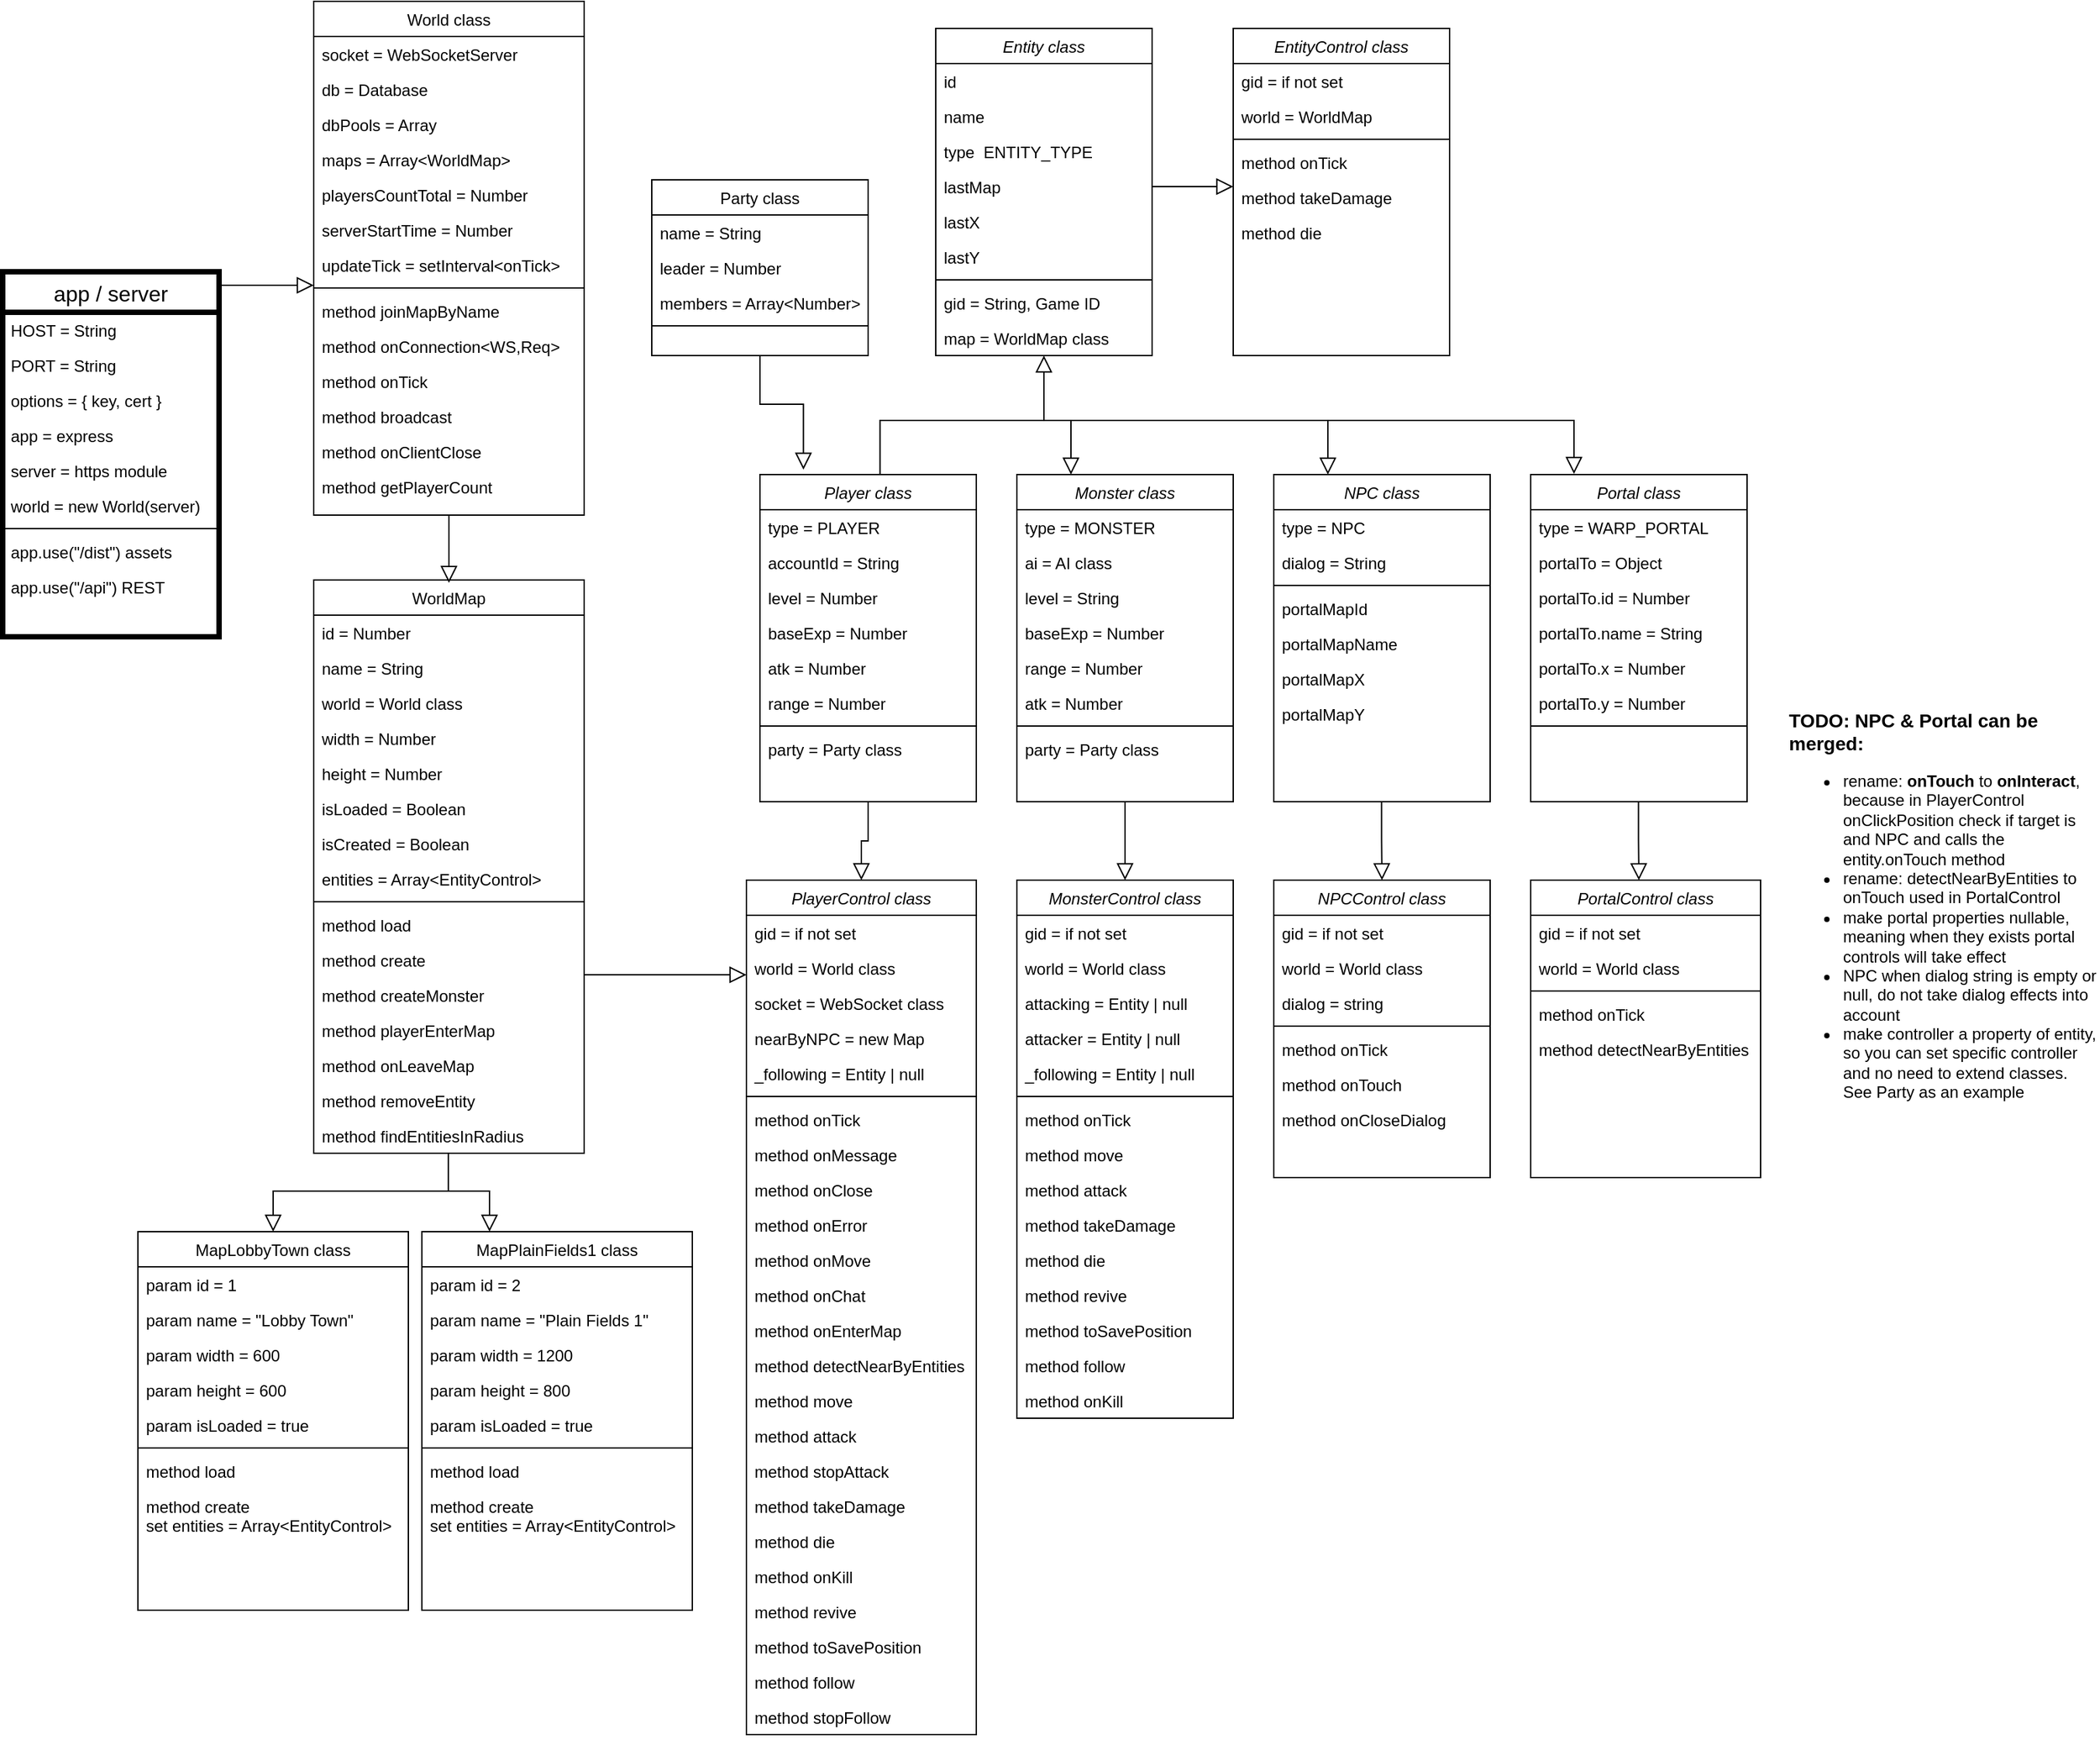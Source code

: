 <mxfile>
    <diagram id="C5RBs43oDa-KdzZeNtuy" name="Page-1">
        <mxGraphModel dx="2501" dy="1139" grid="1" gridSize="10" guides="1" tooltips="1" connect="1" arrows="1" fold="1" page="1" pageScale="1" pageWidth="827" pageHeight="1169" math="0" shadow="0">
            <root>
                <mxCell id="WIyWlLk6GJQsqaUBKTNV-0"/>
                <mxCell id="WIyWlLk6GJQsqaUBKTNV-1" parent="WIyWlLk6GJQsqaUBKTNV-0"/>
                <mxCell id="zkfFHV4jXpPFQw0GAbJ--0" value="Entity class" style="swimlane;fontStyle=2;align=center;verticalAlign=top;childLayout=stackLayout;horizontal=1;startSize=26;horizontalStack=0;resizeParent=1;resizeLast=0;collapsible=1;marginBottom=0;rounded=0;shadow=0;strokeWidth=1;" parent="WIyWlLk6GJQsqaUBKTNV-1" vertex="1">
                    <mxGeometry x="-90" y="70" width="160" height="242" as="geometry">
                        <mxRectangle x="220" y="120" width="160" height="26" as="alternateBounds"/>
                    </mxGeometry>
                </mxCell>
                <mxCell id="zkfFHV4jXpPFQw0GAbJ--1" value="id" style="text;align=left;verticalAlign=top;spacingLeft=4;spacingRight=4;overflow=hidden;rotatable=0;points=[[0,0.5],[1,0.5]];portConstraint=eastwest;" parent="zkfFHV4jXpPFQw0GAbJ--0" vertex="1">
                    <mxGeometry y="26" width="160" height="26" as="geometry"/>
                </mxCell>
                <mxCell id="zkfFHV4jXpPFQw0GAbJ--2" value="name" style="text;align=left;verticalAlign=top;spacingLeft=4;spacingRight=4;overflow=hidden;rotatable=0;points=[[0,0.5],[1,0.5]];portConstraint=eastwest;rounded=0;shadow=0;html=0;" parent="zkfFHV4jXpPFQw0GAbJ--0" vertex="1">
                    <mxGeometry y="52" width="160" height="26" as="geometry"/>
                </mxCell>
                <mxCell id="zkfFHV4jXpPFQw0GAbJ--3" value="type  ENTITY_TYPE" style="text;align=left;verticalAlign=top;spacingLeft=4;spacingRight=4;overflow=hidden;rotatable=0;points=[[0,0.5],[1,0.5]];portConstraint=eastwest;rounded=0;shadow=0;html=0;" parent="zkfFHV4jXpPFQw0GAbJ--0" vertex="1">
                    <mxGeometry y="78" width="160" height="26" as="geometry"/>
                </mxCell>
                <mxCell id="zkfFHV4jXpPFQw0GAbJ--5" value="lastMap" style="text;align=left;verticalAlign=top;spacingLeft=4;spacingRight=4;overflow=hidden;rotatable=0;points=[[0,0.5],[1,0.5]];portConstraint=eastwest;" parent="zkfFHV4jXpPFQw0GAbJ--0" vertex="1">
                    <mxGeometry y="104" width="160" height="26" as="geometry"/>
                </mxCell>
                <mxCell id="0" value="lastX" style="text;align=left;verticalAlign=top;spacingLeft=4;spacingRight=4;overflow=hidden;rotatable=0;points=[[0,0.5],[1,0.5]];portConstraint=eastwest;rounded=0;shadow=0;html=0;" parent="zkfFHV4jXpPFQw0GAbJ--0" vertex="1">
                    <mxGeometry y="130" width="160" height="26" as="geometry"/>
                </mxCell>
                <mxCell id="1" value="lastY" style="text;align=left;verticalAlign=top;spacingLeft=4;spacingRight=4;overflow=hidden;rotatable=0;points=[[0,0.5],[1,0.5]];portConstraint=eastwest;rounded=0;shadow=0;html=0;" parent="zkfFHV4jXpPFQw0GAbJ--0" vertex="1">
                    <mxGeometry y="156" width="160" height="26" as="geometry"/>
                </mxCell>
                <mxCell id="3" value="" style="line;html=1;strokeWidth=1;align=left;verticalAlign=middle;spacingTop=-1;spacingLeft=3;spacingRight=3;rotatable=0;labelPosition=right;points=[];portConstraint=eastwest;" parent="zkfFHV4jXpPFQw0GAbJ--0" vertex="1">
                    <mxGeometry y="182" width="160" height="8" as="geometry"/>
                </mxCell>
                <mxCell id="2" value="gid = String, Game ID" style="text;align=left;verticalAlign=top;spacingLeft=4;spacingRight=4;overflow=hidden;rotatable=0;points=[[0,0.5],[1,0.5]];portConstraint=eastwest;rounded=0;shadow=0;html=0;" parent="zkfFHV4jXpPFQw0GAbJ--0" vertex="1">
                    <mxGeometry y="190" width="160" height="26" as="geometry"/>
                </mxCell>
                <mxCell id="5" value="map = WorldMap class" style="text;align=left;verticalAlign=top;spacingLeft=4;spacingRight=4;overflow=hidden;rotatable=0;points=[[0,0.5],[1,0.5]];portConstraint=eastwest;rounded=0;shadow=0;html=0;" parent="zkfFHV4jXpPFQw0GAbJ--0" vertex="1">
                    <mxGeometry y="216" width="160" height="26" as="geometry"/>
                </mxCell>
                <mxCell id="zkfFHV4jXpPFQw0GAbJ--12" value="" style="endArrow=block;endSize=10;endFill=0;shadow=0;strokeWidth=1;rounded=0;curved=0;edgeStyle=elbowEdgeStyle;elbow=vertical;exitX=0.555;exitY=0.003;exitDx=0;exitDy=0;exitPerimeter=0;" parent="WIyWlLk6GJQsqaUBKTNV-1" source="6" target="zkfFHV4jXpPFQw0GAbJ--0" edge="1">
                    <mxGeometry width="160" relative="1" as="geometry">
                        <mxPoint x="-170" y="360" as="sourcePoint"/>
                        <mxPoint x="-110" y="153" as="targetPoint"/>
                        <Array as="points">
                            <mxPoint x="-10" y="360"/>
                        </Array>
                    </mxGeometry>
                </mxCell>
                <mxCell id="zkfFHV4jXpPFQw0GAbJ--16" value="" style="endArrow=block;endSize=10;endFill=0;shadow=0;strokeWidth=1;rounded=0;curved=0;edgeStyle=elbowEdgeStyle;elbow=vertical;entryX=0.25;entryY=0;entryDx=0;entryDy=0;" parent="WIyWlLk6GJQsqaUBKTNV-1" target="17" edge="1">
                    <mxGeometry width="160" relative="1" as="geometry">
                        <mxPoint x="-10" y="360" as="sourcePoint"/>
                        <mxPoint x="150" y="440" as="targetPoint"/>
                        <Array as="points">
                            <mxPoint x="50" y="360"/>
                        </Array>
                    </mxGeometry>
                </mxCell>
                <mxCell id="zkfFHV4jXpPFQw0GAbJ--17" value="Party class" style="swimlane;fontStyle=0;align=center;verticalAlign=top;childLayout=stackLayout;horizontal=1;startSize=26;horizontalStack=0;resizeParent=1;resizeLast=0;collapsible=1;marginBottom=0;rounded=0;shadow=0;strokeWidth=1;" parent="WIyWlLk6GJQsqaUBKTNV-1" vertex="1">
                    <mxGeometry x="-300" y="182" width="160" height="130" as="geometry">
                        <mxRectangle x="550" y="140" width="160" height="26" as="alternateBounds"/>
                    </mxGeometry>
                </mxCell>
                <mxCell id="zkfFHV4jXpPFQw0GAbJ--18" value="name = String" style="text;align=left;verticalAlign=top;spacingLeft=4;spacingRight=4;overflow=hidden;rotatable=0;points=[[0,0.5],[1,0.5]];portConstraint=eastwest;" parent="zkfFHV4jXpPFQw0GAbJ--17" vertex="1">
                    <mxGeometry y="26" width="160" height="26" as="geometry"/>
                </mxCell>
                <mxCell id="zkfFHV4jXpPFQw0GAbJ--19" value="leader = Number" style="text;align=left;verticalAlign=top;spacingLeft=4;spacingRight=4;overflow=hidden;rotatable=0;points=[[0,0.5],[1,0.5]];portConstraint=eastwest;rounded=0;shadow=0;html=0;" parent="zkfFHV4jXpPFQw0GAbJ--17" vertex="1">
                    <mxGeometry y="52" width="160" height="26" as="geometry"/>
                </mxCell>
                <mxCell id="zkfFHV4jXpPFQw0GAbJ--20" value="members = Array&lt;Number&gt;" style="text;align=left;verticalAlign=top;spacingLeft=4;spacingRight=4;overflow=hidden;rotatable=0;points=[[0,0.5],[1,0.5]];portConstraint=eastwest;rounded=0;shadow=0;html=0;" parent="zkfFHV4jXpPFQw0GAbJ--17" vertex="1">
                    <mxGeometry y="78" width="160" height="26" as="geometry"/>
                </mxCell>
                <mxCell id="zkfFHV4jXpPFQw0GAbJ--23" value="" style="line;html=1;strokeWidth=1;align=left;verticalAlign=middle;spacingTop=-1;spacingLeft=3;spacingRight=3;rotatable=0;labelPosition=right;points=[];portConstraint=eastwest;" parent="zkfFHV4jXpPFQw0GAbJ--17" vertex="1">
                    <mxGeometry y="104" width="160" height="8" as="geometry"/>
                </mxCell>
                <mxCell id="6" value="Player class" style="swimlane;fontStyle=2;align=center;verticalAlign=top;childLayout=stackLayout;horizontal=1;startSize=26;horizontalStack=0;resizeParent=1;resizeLast=0;collapsible=1;marginBottom=0;rounded=0;shadow=0;strokeWidth=1;" parent="WIyWlLk6GJQsqaUBKTNV-1" vertex="1">
                    <mxGeometry x="-220" y="400" width="160" height="242" as="geometry">
                        <mxRectangle x="220" y="120" width="160" height="26" as="alternateBounds"/>
                    </mxGeometry>
                </mxCell>
                <mxCell id="9" value="type = PLAYER" style="text;align=left;verticalAlign=top;spacingLeft=4;spacingRight=4;overflow=hidden;rotatable=0;points=[[0,0.5],[1,0.5]];portConstraint=eastwest;rounded=0;shadow=0;html=0;" parent="6" vertex="1">
                    <mxGeometry y="26" width="160" height="26" as="geometry"/>
                </mxCell>
                <mxCell id="10" value="accountId = String" style="text;align=left;verticalAlign=top;spacingLeft=4;spacingRight=4;overflow=hidden;rotatable=0;points=[[0,0.5],[1,0.5]];portConstraint=eastwest;" parent="6" vertex="1">
                    <mxGeometry y="52" width="160" height="26" as="geometry"/>
                </mxCell>
                <mxCell id="11" value="level = Number" style="text;align=left;verticalAlign=top;spacingLeft=4;spacingRight=4;overflow=hidden;rotatable=0;points=[[0,0.5],[1,0.5]];portConstraint=eastwest;rounded=0;shadow=0;html=0;" parent="6" vertex="1">
                    <mxGeometry y="78" width="160" height="26" as="geometry"/>
                </mxCell>
                <mxCell id="12" value="baseExp = Number" style="text;align=left;verticalAlign=top;spacingLeft=4;spacingRight=4;overflow=hidden;rotatable=0;points=[[0,0.5],[1,0.5]];portConstraint=eastwest;rounded=0;shadow=0;html=0;" parent="6" vertex="1">
                    <mxGeometry y="104" width="160" height="26" as="geometry"/>
                </mxCell>
                <mxCell id="51" value="atk = Number" style="text;align=left;verticalAlign=top;spacingLeft=4;spacingRight=4;overflow=hidden;rotatable=0;points=[[0,0.5],[1,0.5]];portConstraint=eastwest;rounded=0;shadow=0;html=0;" parent="6" vertex="1">
                    <mxGeometry y="130" width="160" height="26" as="geometry"/>
                </mxCell>
                <mxCell id="70" value="range = Number" style="text;align=left;verticalAlign=top;spacingLeft=4;spacingRight=4;overflow=hidden;rotatable=0;points=[[0,0.5],[1,0.5]];portConstraint=eastwest;rounded=0;shadow=0;html=0;" parent="6" vertex="1">
                    <mxGeometry y="156" width="160" height="26" as="geometry"/>
                </mxCell>
                <mxCell id="13" value="" style="line;html=1;strokeWidth=1;align=left;verticalAlign=middle;spacingTop=-1;spacingLeft=3;spacingRight=3;rotatable=0;labelPosition=right;points=[];portConstraint=eastwest;" parent="6" vertex="1">
                    <mxGeometry y="182" width="160" height="8" as="geometry"/>
                </mxCell>
                <mxCell id="72" value="party = Party class" style="text;align=left;verticalAlign=top;spacingLeft=4;spacingRight=4;overflow=hidden;rotatable=0;points=[[0,0.5],[1,0.5]];portConstraint=eastwest;rounded=0;shadow=0;html=0;" parent="6" vertex="1">
                    <mxGeometry y="190" width="160" height="26" as="geometry"/>
                </mxCell>
                <mxCell id="17" value="Monster class" style="swimlane;fontStyle=2;align=center;verticalAlign=top;childLayout=stackLayout;horizontal=1;startSize=26;horizontalStack=0;resizeParent=1;resizeLast=0;collapsible=1;marginBottom=0;rounded=0;shadow=0;strokeWidth=1;" parent="WIyWlLk6GJQsqaUBKTNV-1" vertex="1">
                    <mxGeometry x="-30" y="400" width="160" height="242" as="geometry">
                        <mxRectangle x="220" y="120" width="160" height="26" as="alternateBounds"/>
                    </mxGeometry>
                </mxCell>
                <mxCell id="20" value="type = MONSTER" style="text;align=left;verticalAlign=top;spacingLeft=4;spacingRight=4;overflow=hidden;rotatable=0;points=[[0,0.5],[1,0.5]];portConstraint=eastwest;rounded=0;shadow=0;html=0;" parent="17" vertex="1">
                    <mxGeometry y="26" width="160" height="26" as="geometry"/>
                </mxCell>
                <mxCell id="69" value="ai = AI class" style="text;align=left;verticalAlign=top;spacingLeft=4;spacingRight=4;overflow=hidden;rotatable=0;points=[[0,0.5],[1,0.5]];portConstraint=eastwest;rounded=0;shadow=0;html=0;" parent="17" vertex="1">
                    <mxGeometry y="52" width="160" height="26" as="geometry"/>
                </mxCell>
                <mxCell id="21" value="level = String" style="text;align=left;verticalAlign=top;spacingLeft=4;spacingRight=4;overflow=hidden;rotatable=0;points=[[0,0.5],[1,0.5]];portConstraint=eastwest;" parent="17" vertex="1">
                    <mxGeometry y="78" width="160" height="26" as="geometry"/>
                </mxCell>
                <mxCell id="22" value="baseExp = Number" style="text;align=left;verticalAlign=top;spacingLeft=4;spacingRight=4;overflow=hidden;rotatable=0;points=[[0,0.5],[1,0.5]];portConstraint=eastwest;rounded=0;shadow=0;html=0;" parent="17" vertex="1">
                    <mxGeometry y="104" width="160" height="26" as="geometry"/>
                </mxCell>
                <mxCell id="23" value="range = Number" style="text;align=left;verticalAlign=top;spacingLeft=4;spacingRight=4;overflow=hidden;rotatable=0;points=[[0,0.5],[1,0.5]];portConstraint=eastwest;rounded=0;shadow=0;html=0;" parent="17" vertex="1">
                    <mxGeometry y="130" width="160" height="26" as="geometry"/>
                </mxCell>
                <mxCell id="52" value="atk = Number" style="text;align=left;verticalAlign=top;spacingLeft=4;spacingRight=4;overflow=hidden;rotatable=0;points=[[0,0.5],[1,0.5]];portConstraint=eastwest;rounded=0;shadow=0;html=0;" parent="17" vertex="1">
                    <mxGeometry y="156" width="160" height="26" as="geometry"/>
                </mxCell>
                <mxCell id="24" value="" style="line;html=1;strokeWidth=1;align=left;verticalAlign=middle;spacingTop=-1;spacingLeft=3;spacingRight=3;rotatable=0;labelPosition=right;points=[];portConstraint=eastwest;" parent="17" vertex="1">
                    <mxGeometry y="182" width="160" height="8" as="geometry"/>
                </mxCell>
                <mxCell id="94" value="party = Party class" style="text;align=left;verticalAlign=top;spacingLeft=4;spacingRight=4;overflow=hidden;rotatable=0;points=[[0,0.5],[1,0.5]];portConstraint=eastwest;" vertex="1" parent="17">
                    <mxGeometry y="190" width="160" height="26" as="geometry"/>
                </mxCell>
                <mxCell id="27" value="NPC class" style="swimlane;fontStyle=2;align=center;verticalAlign=top;childLayout=stackLayout;horizontal=1;startSize=26;horizontalStack=0;resizeParent=1;resizeLast=0;collapsible=1;marginBottom=0;rounded=0;shadow=0;strokeWidth=1;" parent="WIyWlLk6GJQsqaUBKTNV-1" vertex="1">
                    <mxGeometry x="160" y="400" width="160" height="242" as="geometry">
                        <mxRectangle x="220" y="120" width="160" height="26" as="alternateBounds"/>
                    </mxGeometry>
                </mxCell>
                <mxCell id="30" value="type = NPC" style="text;align=left;verticalAlign=top;spacingLeft=4;spacingRight=4;overflow=hidden;rotatable=0;points=[[0,0.5],[1,0.5]];portConstraint=eastwest;rounded=0;shadow=0;html=0;" parent="27" vertex="1">
                    <mxGeometry y="26" width="160" height="26" as="geometry"/>
                </mxCell>
                <mxCell id="32" value="dialog = String" style="text;align=left;verticalAlign=top;spacingLeft=4;spacingRight=4;overflow=hidden;rotatable=0;points=[[0,0.5],[1,0.5]];portConstraint=eastwest;rounded=0;shadow=0;html=0;" parent="27" vertex="1">
                    <mxGeometry y="52" width="160" height="26" as="geometry"/>
                </mxCell>
                <mxCell id="34" value="" style="line;html=1;strokeWidth=1;align=left;verticalAlign=middle;spacingTop=-1;spacingLeft=3;spacingRight=3;rotatable=0;labelPosition=right;points=[];portConstraint=eastwest;" parent="27" vertex="1">
                    <mxGeometry y="78" width="160" height="8" as="geometry"/>
                </mxCell>
                <mxCell id="141" value="portalMapId" style="text;align=left;verticalAlign=top;spacingLeft=4;spacingRight=4;overflow=hidden;rotatable=0;points=[[0,0.5],[1,0.5]];portConstraint=eastwest;rounded=0;shadow=0;html=0;" vertex="1" parent="27">
                    <mxGeometry y="86" width="160" height="26" as="geometry"/>
                </mxCell>
                <mxCell id="142" value="portalMapName" style="text;align=left;verticalAlign=top;spacingLeft=4;spacingRight=4;overflow=hidden;rotatable=0;points=[[0,0.5],[1,0.5]];portConstraint=eastwest;rounded=0;shadow=0;html=0;" vertex="1" parent="27">
                    <mxGeometry y="112" width="160" height="26" as="geometry"/>
                </mxCell>
                <mxCell id="143" value="portalMapX" style="text;align=left;verticalAlign=top;spacingLeft=4;spacingRight=4;overflow=hidden;rotatable=0;points=[[0,0.5],[1,0.5]];portConstraint=eastwest;rounded=0;shadow=0;html=0;" vertex="1" parent="27">
                    <mxGeometry y="138" width="160" height="26" as="geometry"/>
                </mxCell>
                <mxCell id="144" value="portalMapY" style="text;align=left;verticalAlign=top;spacingLeft=4;spacingRight=4;overflow=hidden;rotatable=0;points=[[0,0.5],[1,0.5]];portConstraint=eastwest;rounded=0;shadow=0;html=0;" vertex="1" parent="27">
                    <mxGeometry y="164" width="160" height="26" as="geometry"/>
                </mxCell>
                <mxCell id="37" value="Portal class" style="swimlane;fontStyle=2;align=center;verticalAlign=top;childLayout=stackLayout;horizontal=1;startSize=26;horizontalStack=0;resizeParent=1;resizeLast=0;collapsible=1;marginBottom=0;rounded=0;shadow=0;strokeWidth=1;" parent="WIyWlLk6GJQsqaUBKTNV-1" vertex="1">
                    <mxGeometry x="350" y="400" width="160" height="242" as="geometry">
                        <mxRectangle x="220" y="120" width="160" height="26" as="alternateBounds"/>
                    </mxGeometry>
                </mxCell>
                <mxCell id="40" value="type = WARP_PORTAL" style="text;align=left;verticalAlign=top;spacingLeft=4;spacingRight=4;overflow=hidden;rotatable=0;points=[[0,0.5],[1,0.5]];portConstraint=eastwest;rounded=0;shadow=0;html=0;" parent="37" vertex="1">
                    <mxGeometry y="26" width="160" height="26" as="geometry"/>
                </mxCell>
                <mxCell id="41" value="portalTo = Object" style="text;align=left;verticalAlign=top;spacingLeft=4;spacingRight=4;overflow=hidden;rotatable=0;points=[[0,0.5],[1,0.5]];portConstraint=eastwest;" parent="37" vertex="1">
                    <mxGeometry y="52" width="160" height="26" as="geometry"/>
                </mxCell>
                <mxCell id="42" value="portalTo.id = Number" style="text;align=left;verticalAlign=top;spacingLeft=4;spacingRight=4;overflow=hidden;rotatable=0;points=[[0,0.5],[1,0.5]];portConstraint=eastwest;rounded=0;shadow=0;html=0;" parent="37" vertex="1">
                    <mxGeometry y="78" width="160" height="26" as="geometry"/>
                </mxCell>
                <mxCell id="43" value="portalTo.name = String" style="text;align=left;verticalAlign=top;spacingLeft=4;spacingRight=4;overflow=hidden;rotatable=0;points=[[0,0.5],[1,0.5]];portConstraint=eastwest;rounded=0;shadow=0;html=0;" parent="37" vertex="1">
                    <mxGeometry y="104" width="160" height="26" as="geometry"/>
                </mxCell>
                <mxCell id="49" value="portalTo.x = Number" style="text;align=left;verticalAlign=top;spacingLeft=4;spacingRight=4;overflow=hidden;rotatable=0;points=[[0,0.5],[1,0.5]];portConstraint=eastwest;rounded=0;shadow=0;html=0;" parent="37" vertex="1">
                    <mxGeometry y="130" width="160" height="26" as="geometry"/>
                </mxCell>
                <mxCell id="50" value="portalTo.y = Number" style="text;align=left;verticalAlign=top;spacingLeft=4;spacingRight=4;overflow=hidden;rotatable=0;points=[[0,0.5],[1,0.5]];portConstraint=eastwest;rounded=0;shadow=0;html=0;" parent="37" vertex="1">
                    <mxGeometry y="156" width="160" height="26" as="geometry"/>
                </mxCell>
                <mxCell id="44" value="" style="line;html=1;strokeWidth=1;align=left;verticalAlign=middle;spacingTop=-1;spacingLeft=3;spacingRight=3;rotatable=0;labelPosition=right;points=[];portConstraint=eastwest;" parent="37" vertex="1">
                    <mxGeometry y="182" width="160" height="8" as="geometry"/>
                </mxCell>
                <mxCell id="47" value="" style="endArrow=block;endSize=10;endFill=0;shadow=0;strokeWidth=1;rounded=0;curved=0;edgeStyle=elbowEdgeStyle;elbow=vertical;entryX=0.25;entryY=0;entryDx=0;entryDy=0;" parent="WIyWlLk6GJQsqaUBKTNV-1" target="27" edge="1">
                    <mxGeometry width="160" relative="1" as="geometry">
                        <mxPoint x="10" y="360" as="sourcePoint"/>
                        <mxPoint x="170" y="370" as="targetPoint"/>
                        <Array as="points">
                            <mxPoint x="200" y="360"/>
                        </Array>
                    </mxGeometry>
                </mxCell>
                <mxCell id="48" value="" style="endArrow=block;endSize=10;endFill=0;shadow=0;strokeWidth=1;rounded=0;curved=0;edgeStyle=elbowEdgeStyle;elbow=vertical;entryX=0.2;entryY=-0.002;entryDx=0;entryDy=0;entryPerimeter=0;" parent="WIyWlLk6GJQsqaUBKTNV-1" target="37" edge="1">
                    <mxGeometry width="160" relative="1" as="geometry">
                        <mxPoint x="200" y="360" as="sourcePoint"/>
                        <mxPoint x="370" y="380" as="targetPoint"/>
                        <Array as="points">
                            <mxPoint x="382" y="360"/>
                        </Array>
                    </mxGeometry>
                </mxCell>
                <mxCell id="54" value="PlayerControl class" style="swimlane;fontStyle=2;align=center;verticalAlign=top;childLayout=stackLayout;horizontal=1;startSize=26;horizontalStack=0;resizeParent=1;resizeLast=0;collapsible=1;marginBottom=0;rounded=0;shadow=0;strokeWidth=1;" parent="WIyWlLk6GJQsqaUBKTNV-1" vertex="1">
                    <mxGeometry x="-230" y="700" width="170" height="632" as="geometry">
                        <mxRectangle x="220" y="120" width="160" height="26" as="alternateBounds"/>
                    </mxGeometry>
                </mxCell>
                <mxCell id="55" value="gid = if not set" style="text;align=left;verticalAlign=top;spacingLeft=4;spacingRight=4;overflow=hidden;rotatable=0;points=[[0,0.5],[1,0.5]];portConstraint=eastwest;rounded=0;shadow=0;html=0;" parent="54" vertex="1">
                    <mxGeometry y="26" width="170" height="26" as="geometry"/>
                </mxCell>
                <mxCell id="89" value="world = World class" style="text;align=left;verticalAlign=top;spacingLeft=4;spacingRight=4;overflow=hidden;rotatable=0;points=[[0,0.5],[1,0.5]];portConstraint=eastwest;rounded=0;shadow=0;html=0;" parent="54" vertex="1">
                    <mxGeometry y="52" width="170" height="26" as="geometry"/>
                </mxCell>
                <mxCell id="90" value="socket = WebSocket class" style="text;align=left;verticalAlign=top;spacingLeft=4;spacingRight=4;overflow=hidden;rotatable=0;points=[[0,0.5],[1,0.5]];portConstraint=eastwest;rounded=0;shadow=0;html=0;" parent="54" vertex="1">
                    <mxGeometry y="78" width="170" height="26" as="geometry"/>
                </mxCell>
                <mxCell id="91" value="nearByNPC = new Map" style="text;align=left;verticalAlign=top;spacingLeft=4;spacingRight=4;overflow=hidden;rotatable=0;points=[[0,0.5],[1,0.5]];portConstraint=eastwest;rounded=0;shadow=0;html=0;" parent="54" vertex="1">
                    <mxGeometry y="104" width="170" height="26" as="geometry"/>
                </mxCell>
                <mxCell id="92" value="_following = Entity | null" style="text;align=left;verticalAlign=top;spacingLeft=4;spacingRight=4;overflow=hidden;rotatable=0;points=[[0,0.5],[1,0.5]];portConstraint=eastwest;rounded=0;shadow=0;html=0;" parent="54" vertex="1">
                    <mxGeometry y="130" width="170" height="26" as="geometry"/>
                </mxCell>
                <mxCell id="57" value="" style="line;html=1;strokeWidth=1;align=left;verticalAlign=middle;spacingTop=-1;spacingLeft=3;spacingRight=3;rotatable=0;labelPosition=right;points=[];portConstraint=eastwest;" parent="54" vertex="1">
                    <mxGeometry y="156" width="170" height="8" as="geometry"/>
                </mxCell>
                <mxCell id="59" value="method onTick" style="text;align=left;verticalAlign=top;spacingLeft=4;spacingRight=4;overflow=hidden;rotatable=0;points=[[0,0.5],[1,0.5]];portConstraint=eastwest;rounded=0;shadow=0;html=0;" parent="54" vertex="1">
                    <mxGeometry y="164" width="170" height="26" as="geometry"/>
                </mxCell>
                <mxCell id="60" value="method onMessage" style="text;align=left;verticalAlign=top;spacingLeft=4;spacingRight=4;overflow=hidden;rotatable=0;points=[[0,0.5],[1,0.5]];portConstraint=eastwest;rounded=0;shadow=0;html=0;" parent="54" vertex="1">
                    <mxGeometry y="190" width="170" height="26" as="geometry"/>
                </mxCell>
                <mxCell id="73" value="method onClose" style="text;align=left;verticalAlign=top;spacingLeft=4;spacingRight=4;overflow=hidden;rotatable=0;points=[[0,0.5],[1,0.5]];portConstraint=eastwest;rounded=0;shadow=0;html=0;" parent="54" vertex="1">
                    <mxGeometry y="216" width="170" height="26" as="geometry"/>
                </mxCell>
                <mxCell id="74" value="method onError" style="text;align=left;verticalAlign=top;spacingLeft=4;spacingRight=4;overflow=hidden;rotatable=0;points=[[0,0.5],[1,0.5]];portConstraint=eastwest;rounded=0;shadow=0;html=0;" parent="54" vertex="1">
                    <mxGeometry y="242" width="170" height="26" as="geometry"/>
                </mxCell>
                <mxCell id="75" value="method onMove" style="text;align=left;verticalAlign=top;spacingLeft=4;spacingRight=4;overflow=hidden;rotatable=0;points=[[0,0.5],[1,0.5]];portConstraint=eastwest;rounded=0;shadow=0;html=0;" parent="54" vertex="1">
                    <mxGeometry y="268" width="170" height="26" as="geometry"/>
                </mxCell>
                <mxCell id="76" value="method onChat" style="text;align=left;verticalAlign=top;spacingLeft=4;spacingRight=4;overflow=hidden;rotatable=0;points=[[0,0.5],[1,0.5]];portConstraint=eastwest;rounded=0;shadow=0;html=0;" parent="54" vertex="1">
                    <mxGeometry y="294" width="170" height="26" as="geometry"/>
                </mxCell>
                <mxCell id="77" value="method onEnterMap" style="text;align=left;verticalAlign=top;spacingLeft=4;spacingRight=4;overflow=hidden;rotatable=0;points=[[0,0.5],[1,0.5]];portConstraint=eastwest;rounded=0;shadow=0;html=0;" parent="54" vertex="1">
                    <mxGeometry y="320" width="170" height="26" as="geometry"/>
                </mxCell>
                <mxCell id="78" value="method detectNearByEntities" style="text;align=left;verticalAlign=top;spacingLeft=4;spacingRight=4;overflow=hidden;rotatable=0;points=[[0,0.5],[1,0.5]];portConstraint=eastwest;rounded=0;shadow=0;html=0;" parent="54" vertex="1">
                    <mxGeometry y="346" width="170" height="26" as="geometry"/>
                </mxCell>
                <mxCell id="79" value="method move" style="text;align=left;verticalAlign=top;spacingLeft=4;spacingRight=4;overflow=hidden;rotatable=0;points=[[0,0.5],[1,0.5]];portConstraint=eastwest;rounded=0;shadow=0;html=0;" parent="54" vertex="1">
                    <mxGeometry y="372" width="170" height="26" as="geometry"/>
                </mxCell>
                <mxCell id="80" value="method attack" style="text;align=left;verticalAlign=top;spacingLeft=4;spacingRight=4;overflow=hidden;rotatable=0;points=[[0,0.5],[1,0.5]];portConstraint=eastwest;rounded=0;shadow=0;html=0;" parent="54" vertex="1">
                    <mxGeometry y="398" width="170" height="26" as="geometry"/>
                </mxCell>
                <mxCell id="81" value="method stopAttack" style="text;align=left;verticalAlign=top;spacingLeft=4;spacingRight=4;overflow=hidden;rotatable=0;points=[[0,0.5],[1,0.5]];portConstraint=eastwest;rounded=0;shadow=0;html=0;" parent="54" vertex="1">
                    <mxGeometry y="424" width="170" height="26" as="geometry"/>
                </mxCell>
                <mxCell id="82" value="method takeDamage" style="text;align=left;verticalAlign=top;spacingLeft=4;spacingRight=4;overflow=hidden;rotatable=0;points=[[0,0.5],[1,0.5]];portConstraint=eastwest;rounded=0;shadow=0;html=0;" parent="54" vertex="1">
                    <mxGeometry y="450" width="170" height="26" as="geometry"/>
                </mxCell>
                <mxCell id="83" value="method die" style="text;align=left;verticalAlign=top;spacingLeft=4;spacingRight=4;overflow=hidden;rotatable=0;points=[[0,0.5],[1,0.5]];portConstraint=eastwest;rounded=0;shadow=0;html=0;" parent="54" vertex="1">
                    <mxGeometry y="476" width="170" height="26" as="geometry"/>
                </mxCell>
                <mxCell id="84" value="method onKill" style="text;align=left;verticalAlign=top;spacingLeft=4;spacingRight=4;overflow=hidden;rotatable=0;points=[[0,0.5],[1,0.5]];portConstraint=eastwest;rounded=0;shadow=0;html=0;" parent="54" vertex="1">
                    <mxGeometry y="502" width="170" height="26" as="geometry"/>
                </mxCell>
                <mxCell id="85" value="method revive" style="text;align=left;verticalAlign=top;spacingLeft=4;spacingRight=4;overflow=hidden;rotatable=0;points=[[0,0.5],[1,0.5]];portConstraint=eastwest;rounded=0;shadow=0;html=0;" parent="54" vertex="1">
                    <mxGeometry y="528" width="170" height="26" as="geometry"/>
                </mxCell>
                <mxCell id="86" value="method toSavePosition" style="text;align=left;verticalAlign=top;spacingLeft=4;spacingRight=4;overflow=hidden;rotatable=0;points=[[0,0.5],[1,0.5]];portConstraint=eastwest;rounded=0;shadow=0;html=0;" parent="54" vertex="1">
                    <mxGeometry y="554" width="170" height="26" as="geometry"/>
                </mxCell>
                <mxCell id="87" value="method follow" style="text;align=left;verticalAlign=top;spacingLeft=4;spacingRight=4;overflow=hidden;rotatable=0;points=[[0,0.5],[1,0.5]];portConstraint=eastwest;rounded=0;shadow=0;html=0;" parent="54" vertex="1">
                    <mxGeometry y="580" width="170" height="26" as="geometry"/>
                </mxCell>
                <mxCell id="88" value="method stopFollow" style="text;align=left;verticalAlign=top;spacingLeft=4;spacingRight=4;overflow=hidden;rotatable=0;points=[[0,0.5],[1,0.5]];portConstraint=eastwest;rounded=0;shadow=0;html=0;" parent="54" vertex="1">
                    <mxGeometry y="606" width="170" height="26" as="geometry"/>
                </mxCell>
                <mxCell id="58" value="" style="endArrow=block;endSize=10;endFill=0;shadow=0;strokeWidth=1;rounded=0;curved=0;edgeStyle=elbowEdgeStyle;elbow=vertical;exitX=0.5;exitY=1;exitDx=0;exitDy=0;entryX=0.5;entryY=0;entryDx=0;entryDy=0;" parent="WIyWlLk6GJQsqaUBKTNV-1" source="6" target="54" edge="1">
                    <mxGeometry width="160" relative="1" as="geometry">
                        <mxPoint x="-48.24" y="690.0" as="sourcePoint"/>
                        <mxPoint x="-160" y="670" as="targetPoint"/>
                        <Array as="points"/>
                    </mxGeometry>
                </mxCell>
                <mxCell id="61" value="EntityControl class" style="swimlane;fontStyle=2;align=center;verticalAlign=top;childLayout=stackLayout;horizontal=1;startSize=26;horizontalStack=0;resizeParent=1;resizeLast=0;collapsible=1;marginBottom=0;rounded=0;shadow=0;strokeWidth=1;" parent="WIyWlLk6GJQsqaUBKTNV-1" vertex="1">
                    <mxGeometry x="130" y="70" width="160" height="242" as="geometry">
                        <mxRectangle x="220" y="120" width="160" height="26" as="alternateBounds"/>
                    </mxGeometry>
                </mxCell>
                <mxCell id="62" value="gid = if not set" style="text;align=left;verticalAlign=top;spacingLeft=4;spacingRight=4;overflow=hidden;rotatable=0;points=[[0,0.5],[1,0.5]];portConstraint=eastwest;rounded=0;shadow=0;html=0;" parent="61" vertex="1">
                    <mxGeometry y="26" width="160" height="26" as="geometry"/>
                </mxCell>
                <mxCell id="164" value="world = WorldMap" style="text;align=left;verticalAlign=top;spacingLeft=4;spacingRight=4;overflow=hidden;rotatable=0;points=[[0,0.5],[1,0.5]];portConstraint=eastwest;rounded=0;shadow=0;html=0;" vertex="1" parent="61">
                    <mxGeometry y="52" width="160" height="26" as="geometry"/>
                </mxCell>
                <mxCell id="63" value="" style="line;html=1;strokeWidth=1;align=left;verticalAlign=middle;spacingTop=-1;spacingLeft=3;spacingRight=3;rotatable=0;labelPosition=right;points=[];portConstraint=eastwest;" parent="61" vertex="1">
                    <mxGeometry y="78" width="160" height="8" as="geometry"/>
                </mxCell>
                <mxCell id="64" value="method onTick" style="text;align=left;verticalAlign=top;spacingLeft=4;spacingRight=4;overflow=hidden;rotatable=0;points=[[0,0.5],[1,0.5]];portConstraint=eastwest;rounded=0;shadow=0;html=0;" parent="61" vertex="1">
                    <mxGeometry y="86" width="160" height="26" as="geometry"/>
                </mxCell>
                <mxCell id="65" value="method takeDamage" style="text;align=left;verticalAlign=top;spacingLeft=4;spacingRight=4;overflow=hidden;rotatable=0;points=[[0,0.5],[1,0.5]];portConstraint=eastwest;rounded=0;shadow=0;html=0;" parent="61" vertex="1">
                    <mxGeometry y="112" width="160" height="26" as="geometry"/>
                </mxCell>
                <mxCell id="67" value="method die" style="text;align=left;verticalAlign=top;spacingLeft=4;spacingRight=4;overflow=hidden;rotatable=0;points=[[0,0.5],[1,0.5]];portConstraint=eastwest;rounded=0;shadow=0;html=0;" parent="61" vertex="1">
                    <mxGeometry y="138" width="160" height="26" as="geometry"/>
                </mxCell>
                <mxCell id="66" value="" style="endArrow=block;endSize=10;endFill=0;shadow=0;strokeWidth=1;rounded=0;curved=0;edgeStyle=elbowEdgeStyle;elbow=vertical;exitX=1;exitY=0.5;exitDx=0;exitDy=0;" parent="WIyWlLk6GJQsqaUBKTNV-1" source="zkfFHV4jXpPFQw0GAbJ--5" edge="1">
                    <mxGeometry width="160" relative="1" as="geometry">
                        <mxPoint x="90" y="190" as="sourcePoint"/>
                        <mxPoint x="130" y="187" as="targetPoint"/>
                        <Array as="points">
                            <mxPoint x="100" y="187"/>
                            <mxPoint x="100" y="187"/>
                        </Array>
                    </mxGeometry>
                </mxCell>
                <mxCell id="95" value="MonsterControl class" style="swimlane;fontStyle=2;align=center;verticalAlign=top;childLayout=stackLayout;horizontal=1;startSize=26;horizontalStack=0;resizeParent=1;resizeLast=0;collapsible=1;marginBottom=0;rounded=0;shadow=0;strokeWidth=1;" vertex="1" parent="WIyWlLk6GJQsqaUBKTNV-1">
                    <mxGeometry x="-30" y="700" width="160" height="398" as="geometry">
                        <mxRectangle x="220" y="120" width="160" height="26" as="alternateBounds"/>
                    </mxGeometry>
                </mxCell>
                <mxCell id="96" value="gid = if not set" style="text;align=left;verticalAlign=top;spacingLeft=4;spacingRight=4;overflow=hidden;rotatable=0;points=[[0,0.5],[1,0.5]];portConstraint=eastwest;rounded=0;shadow=0;html=0;" vertex="1" parent="95">
                    <mxGeometry y="26" width="160" height="26" as="geometry"/>
                </mxCell>
                <mxCell id="109" value="world = World class" style="text;align=left;verticalAlign=top;spacingLeft=4;spacingRight=4;overflow=hidden;rotatable=0;points=[[0,0.5],[1,0.5]];portConstraint=eastwest;rounded=0;shadow=0;html=0;" vertex="1" parent="95">
                    <mxGeometry y="52" width="160" height="26" as="geometry"/>
                </mxCell>
                <mxCell id="110" value="attacking = Entity | null" style="text;align=left;verticalAlign=top;spacingLeft=4;spacingRight=4;overflow=hidden;rotatable=0;points=[[0,0.5],[1,0.5]];portConstraint=eastwest;rounded=0;shadow=0;html=0;" vertex="1" parent="95">
                    <mxGeometry y="78" width="160" height="26" as="geometry"/>
                </mxCell>
                <mxCell id="111" value="attacker = Entity | null" style="text;align=left;verticalAlign=top;spacingLeft=4;spacingRight=4;overflow=hidden;rotatable=0;points=[[0,0.5],[1,0.5]];portConstraint=eastwest;rounded=0;shadow=0;html=0;" vertex="1" parent="95">
                    <mxGeometry y="104" width="160" height="26" as="geometry"/>
                </mxCell>
                <mxCell id="108" value="_following = Entity | null" style="text;align=left;verticalAlign=top;spacingLeft=4;spacingRight=4;overflow=hidden;rotatable=0;points=[[0,0.5],[1,0.5]];portConstraint=eastwest;rounded=0;shadow=0;html=0;" vertex="1" parent="95">
                    <mxGeometry y="130" width="160" height="26" as="geometry"/>
                </mxCell>
                <mxCell id="97" value="" style="line;html=1;strokeWidth=1;align=left;verticalAlign=middle;spacingTop=-1;spacingLeft=3;spacingRight=3;rotatable=0;labelPosition=right;points=[];portConstraint=eastwest;" vertex="1" parent="95">
                    <mxGeometry y="156" width="160" height="8" as="geometry"/>
                </mxCell>
                <mxCell id="98" value="method onTick" style="text;align=left;verticalAlign=top;spacingLeft=4;spacingRight=4;overflow=hidden;rotatable=0;points=[[0,0.5],[1,0.5]];portConstraint=eastwest;rounded=0;shadow=0;html=0;" vertex="1" parent="95">
                    <mxGeometry y="164" width="160" height="26" as="geometry"/>
                </mxCell>
                <mxCell id="99" value="method move" style="text;align=left;verticalAlign=top;spacingLeft=4;spacingRight=4;overflow=hidden;rotatable=0;points=[[0,0.5],[1,0.5]];portConstraint=eastwest;rounded=0;shadow=0;html=0;" vertex="1" parent="95">
                    <mxGeometry y="190" width="160" height="26" as="geometry"/>
                </mxCell>
                <mxCell id="100" value="method attack" style="text;align=left;verticalAlign=top;spacingLeft=4;spacingRight=4;overflow=hidden;rotatable=0;points=[[0,0.5],[1,0.5]];portConstraint=eastwest;rounded=0;shadow=0;html=0;" vertex="1" parent="95">
                    <mxGeometry y="216" width="160" height="26" as="geometry"/>
                </mxCell>
                <mxCell id="102" value="method takeDamage" style="text;align=left;verticalAlign=top;spacingLeft=4;spacingRight=4;overflow=hidden;rotatable=0;points=[[0,0.5],[1,0.5]];portConstraint=eastwest;rounded=0;shadow=0;html=0;" vertex="1" parent="95">
                    <mxGeometry y="242" width="160" height="26" as="geometry"/>
                </mxCell>
                <mxCell id="103" value="method die" style="text;align=left;verticalAlign=top;spacingLeft=4;spacingRight=4;overflow=hidden;rotatable=0;points=[[0,0.5],[1,0.5]];portConstraint=eastwest;rounded=0;shadow=0;html=0;" vertex="1" parent="95">
                    <mxGeometry y="268" width="160" height="26" as="geometry"/>
                </mxCell>
                <mxCell id="104" value="method revive" style="text;align=left;verticalAlign=top;spacingLeft=4;spacingRight=4;overflow=hidden;rotatable=0;points=[[0,0.5],[1,0.5]];portConstraint=eastwest;rounded=0;shadow=0;html=0;" vertex="1" parent="95">
                    <mxGeometry y="294" width="160" height="26" as="geometry"/>
                </mxCell>
                <mxCell id="105" value="method toSavePosition" style="text;align=left;verticalAlign=top;spacingLeft=4;spacingRight=4;overflow=hidden;rotatable=0;points=[[0,0.5],[1,0.5]];portConstraint=eastwest;rounded=0;shadow=0;html=0;" vertex="1" parent="95">
                    <mxGeometry y="320" width="160" height="26" as="geometry"/>
                </mxCell>
                <mxCell id="106" value="method follow" style="text;align=left;verticalAlign=top;spacingLeft=4;spacingRight=4;overflow=hidden;rotatable=0;points=[[0,0.5],[1,0.5]];portConstraint=eastwest;rounded=0;shadow=0;html=0;" vertex="1" parent="95">
                    <mxGeometry y="346" width="160" height="26" as="geometry"/>
                </mxCell>
                <mxCell id="107" value="method onKill" style="text;align=left;verticalAlign=top;spacingLeft=4;spacingRight=4;overflow=hidden;rotatable=0;points=[[0,0.5],[1,0.5]];portConstraint=eastwest;rounded=0;shadow=0;html=0;" vertex="1" parent="95">
                    <mxGeometry y="372" width="160" height="26" as="geometry"/>
                </mxCell>
                <mxCell id="101" value="" style="endArrow=block;endSize=10;endFill=0;shadow=0;strokeWidth=1;rounded=0;curved=0;edgeStyle=elbowEdgeStyle;elbow=vertical;exitX=0.5;exitY=1;exitDx=0;exitDy=0;entryX=0.5;entryY=0;entryDx=0;entryDy=0;" edge="1" parent="WIyWlLk6GJQsqaUBKTNV-1" source="17" target="95">
                    <mxGeometry width="160" relative="1" as="geometry">
                        <mxPoint x="10" y="670" as="sourcePoint"/>
                        <mxPoint x="70" y="670" as="targetPoint"/>
                        <Array as="points">
                            <mxPoint x="40" y="670"/>
                            <mxPoint x="40" y="670"/>
                        </Array>
                    </mxGeometry>
                </mxCell>
                <mxCell id="112" value="NPCControl class" style="swimlane;fontStyle=2;align=center;verticalAlign=top;childLayout=stackLayout;horizontal=1;startSize=26;horizontalStack=0;resizeParent=1;resizeLast=0;collapsible=1;marginBottom=0;rounded=0;shadow=0;strokeWidth=1;" vertex="1" parent="WIyWlLk6GJQsqaUBKTNV-1">
                    <mxGeometry x="160" y="700" width="160" height="220" as="geometry">
                        <mxRectangle x="220" y="120" width="160" height="26" as="alternateBounds"/>
                    </mxGeometry>
                </mxCell>
                <mxCell id="113" value="gid = if not set" style="text;align=left;verticalAlign=top;spacingLeft=4;spacingRight=4;overflow=hidden;rotatable=0;points=[[0,0.5],[1,0.5]];portConstraint=eastwest;rounded=0;shadow=0;html=0;" vertex="1" parent="112">
                    <mxGeometry y="26" width="160" height="26" as="geometry"/>
                </mxCell>
                <mxCell id="114" value="world = World class" style="text;align=left;verticalAlign=top;spacingLeft=4;spacingRight=4;overflow=hidden;rotatable=0;points=[[0,0.5],[1,0.5]];portConstraint=eastwest;rounded=0;shadow=0;html=0;" vertex="1" parent="112">
                    <mxGeometry y="52" width="160" height="26" as="geometry"/>
                </mxCell>
                <mxCell id="115" value="dialog = string" style="text;align=left;verticalAlign=top;spacingLeft=4;spacingRight=4;overflow=hidden;rotatable=0;points=[[0,0.5],[1,0.5]];portConstraint=eastwest;rounded=0;shadow=0;html=0;" vertex="1" parent="112">
                    <mxGeometry y="78" width="160" height="26" as="geometry"/>
                </mxCell>
                <mxCell id="118" value="" style="line;html=1;strokeWidth=1;align=left;verticalAlign=middle;spacingTop=-1;spacingLeft=3;spacingRight=3;rotatable=0;labelPosition=right;points=[];portConstraint=eastwest;" vertex="1" parent="112">
                    <mxGeometry y="104" width="160" height="8" as="geometry"/>
                </mxCell>
                <mxCell id="119" value="method onTick" style="text;align=left;verticalAlign=top;spacingLeft=4;spacingRight=4;overflow=hidden;rotatable=0;points=[[0,0.5],[1,0.5]];portConstraint=eastwest;rounded=0;shadow=0;html=0;" vertex="1" parent="112">
                    <mxGeometry y="112" width="160" height="26" as="geometry"/>
                </mxCell>
                <mxCell id="120" value="method onTouch" style="text;align=left;verticalAlign=top;spacingLeft=4;spacingRight=4;overflow=hidden;rotatable=0;points=[[0,0.5],[1,0.5]];portConstraint=eastwest;rounded=0;shadow=0;html=0;" vertex="1" parent="112">
                    <mxGeometry y="138" width="160" height="26" as="geometry"/>
                </mxCell>
                <mxCell id="124" value="method onCloseDialog" style="text;align=left;verticalAlign=top;spacingLeft=4;spacingRight=4;overflow=hidden;rotatable=0;points=[[0,0.5],[1,0.5]];portConstraint=eastwest;rounded=0;shadow=0;html=0;" vertex="1" parent="112">
                    <mxGeometry y="164" width="160" height="26" as="geometry"/>
                </mxCell>
                <mxCell id="128" value="" style="endArrow=block;endSize=10;endFill=0;shadow=0;strokeWidth=1;rounded=0;curved=0;edgeStyle=elbowEdgeStyle;elbow=vertical;exitX=0.5;exitY=1;exitDx=0;exitDy=0;" edge="1" parent="WIyWlLk6GJQsqaUBKTNV-1">
                    <mxGeometry width="160" relative="1" as="geometry">
                        <mxPoint x="239.71" y="642" as="sourcePoint"/>
                        <mxPoint x="240" y="700" as="targetPoint"/>
                        <Array as="points">
                            <mxPoint x="229.71" y="670"/>
                            <mxPoint x="229.71" y="670"/>
                        </Array>
                    </mxGeometry>
                </mxCell>
                <mxCell id="130" value="PortalControl class" style="swimlane;fontStyle=2;align=center;verticalAlign=top;childLayout=stackLayout;horizontal=1;startSize=26;horizontalStack=0;resizeParent=1;resizeLast=0;collapsible=1;marginBottom=0;rounded=0;shadow=0;strokeWidth=1;" vertex="1" parent="WIyWlLk6GJQsqaUBKTNV-1">
                    <mxGeometry x="350" y="700" width="170" height="220" as="geometry">
                        <mxRectangle x="220" y="120" width="160" height="26" as="alternateBounds"/>
                    </mxGeometry>
                </mxCell>
                <mxCell id="131" value="gid = if not set" style="text;align=left;verticalAlign=top;spacingLeft=4;spacingRight=4;overflow=hidden;rotatable=0;points=[[0,0.5],[1,0.5]];portConstraint=eastwest;rounded=0;shadow=0;html=0;" vertex="1" parent="130">
                    <mxGeometry y="26" width="170" height="26" as="geometry"/>
                </mxCell>
                <mxCell id="132" value="world = World class" style="text;align=left;verticalAlign=top;spacingLeft=4;spacingRight=4;overflow=hidden;rotatable=0;points=[[0,0.5],[1,0.5]];portConstraint=eastwest;rounded=0;shadow=0;html=0;" vertex="1" parent="130">
                    <mxGeometry y="52" width="170" height="26" as="geometry"/>
                </mxCell>
                <mxCell id="134" value="" style="line;html=1;strokeWidth=1;align=left;verticalAlign=middle;spacingTop=-1;spacingLeft=3;spacingRight=3;rotatable=0;labelPosition=right;points=[];portConstraint=eastwest;" vertex="1" parent="130">
                    <mxGeometry y="78" width="170" height="8" as="geometry"/>
                </mxCell>
                <mxCell id="135" value="method onTick" style="text;align=left;verticalAlign=top;spacingLeft=4;spacingRight=4;overflow=hidden;rotatable=0;points=[[0,0.5],[1,0.5]];portConstraint=eastwest;rounded=0;shadow=0;html=0;" vertex="1" parent="130">
                    <mxGeometry y="86" width="170" height="26" as="geometry"/>
                </mxCell>
                <mxCell id="136" value="method detectNearByEntities" style="text;align=left;verticalAlign=top;spacingLeft=4;spacingRight=4;overflow=hidden;rotatable=0;points=[[0,0.5],[1,0.5]];portConstraint=eastwest;rounded=0;shadow=0;html=0;" vertex="1" parent="130">
                    <mxGeometry y="112" width="170" height="26" as="geometry"/>
                </mxCell>
                <mxCell id="138" value="" style="endArrow=block;endSize=10;endFill=0;shadow=0;strokeWidth=1;rounded=0;curved=0;edgeStyle=elbowEdgeStyle;elbow=vertical;exitX=0.5;exitY=1;exitDx=0;exitDy=0;" edge="1" parent="WIyWlLk6GJQsqaUBKTNV-1">
                    <mxGeometry width="160" relative="1" as="geometry">
                        <mxPoint x="429.71" y="642" as="sourcePoint"/>
                        <mxPoint x="430" y="700" as="targetPoint"/>
                        <Array as="points">
                            <mxPoint x="419.71" y="670"/>
                            <mxPoint x="419.71" y="670"/>
                        </Array>
                    </mxGeometry>
                </mxCell>
                <mxCell id="139" value="&lt;div style=&quot;text-align: left;&quot;&gt;&lt;span style=&quot;background-color: initial;&quot;&gt;&lt;b&gt;&lt;font style=&quot;font-size: 14px;&quot;&gt;TODO: NPC &amp;amp; Portal can be merged:&lt;/font&gt;&lt;/b&gt;&lt;/span&gt;&lt;/div&gt;&lt;ul&gt;&lt;li style=&quot;text-align: left;&quot;&gt;rename: &lt;b&gt;onTouch &lt;/b&gt;to &lt;b&gt;onInteract&lt;/b&gt;, because in PlayerControl onClickPosition check if target is and NPC and calls the entity.onTouch method&lt;/li&gt;&lt;li style=&quot;text-align: left;&quot;&gt;rename: detectNearByEntities to onTouch used in PortalControl&lt;/li&gt;&lt;li style=&quot;text-align: left;&quot;&gt;make portal properties nullable, meaning when they exists portal controls will take effect&lt;/li&gt;&lt;li style=&quot;text-align: left;&quot;&gt;NPC when dialog string is empty or null, do not take dialog effects into account&lt;/li&gt;&lt;li style=&quot;text-align: left;&quot;&gt;make controller a property of entity, so you can set specific controller and no need to extend classes. See Party as an example&lt;/li&gt;&lt;/ul&gt;" style="text;html=1;strokeColor=none;fillColor=none;align=center;verticalAlign=middle;whiteSpace=wrap;rounded=0;" vertex="1" parent="WIyWlLk6GJQsqaUBKTNV-1">
                    <mxGeometry x="540" y="540" width="230" height="370" as="geometry"/>
                </mxCell>
                <mxCell id="145" value="WorldMap" style="swimlane;fontStyle=0;align=center;verticalAlign=top;childLayout=stackLayout;horizontal=1;startSize=26;horizontalStack=0;resizeParent=1;resizeLast=0;collapsible=1;marginBottom=0;rounded=0;shadow=0;strokeWidth=1;" vertex="1" parent="WIyWlLk6GJQsqaUBKTNV-1">
                    <mxGeometry x="-550" y="478" width="200" height="424" as="geometry">
                        <mxRectangle x="550" y="140" width="160" height="26" as="alternateBounds"/>
                    </mxGeometry>
                </mxCell>
                <mxCell id="146" value="id = Number" style="text;align=left;verticalAlign=top;spacingLeft=4;spacingRight=4;overflow=hidden;rotatable=0;points=[[0,0.5],[1,0.5]];portConstraint=eastwest;" vertex="1" parent="145">
                    <mxGeometry y="26" width="200" height="26" as="geometry"/>
                </mxCell>
                <mxCell id="147" value="name = String" style="text;align=left;verticalAlign=top;spacingLeft=4;spacingRight=4;overflow=hidden;rotatable=0;points=[[0,0.5],[1,0.5]];portConstraint=eastwest;rounded=0;shadow=0;html=0;" vertex="1" parent="145">
                    <mxGeometry y="52" width="200" height="26" as="geometry"/>
                </mxCell>
                <mxCell id="148" value="world = World class" style="text;align=left;verticalAlign=top;spacingLeft=4;spacingRight=4;overflow=hidden;rotatable=0;points=[[0,0.5],[1,0.5]];portConstraint=eastwest;rounded=0;shadow=0;html=0;" vertex="1" parent="145">
                    <mxGeometry y="78" width="200" height="26" as="geometry"/>
                </mxCell>
                <mxCell id="150" value="width = Number" style="text;align=left;verticalAlign=top;spacingLeft=4;spacingRight=4;overflow=hidden;rotatable=0;points=[[0,0.5],[1,0.5]];portConstraint=eastwest;" vertex="1" parent="145">
                    <mxGeometry y="104" width="200" height="26" as="geometry"/>
                </mxCell>
                <mxCell id="151" value="height = Number" style="text;align=left;verticalAlign=top;spacingLeft=4;spacingRight=4;overflow=hidden;rotatable=0;points=[[0,0.5],[1,0.5]];portConstraint=eastwest;" vertex="1" parent="145">
                    <mxGeometry y="130" width="200" height="26" as="geometry"/>
                </mxCell>
                <mxCell id="152" value="isLoaded = Boolean" style="text;align=left;verticalAlign=top;spacingLeft=4;spacingRight=4;overflow=hidden;rotatable=0;points=[[0,0.5],[1,0.5]];portConstraint=eastwest;" vertex="1" parent="145">
                    <mxGeometry y="156" width="200" height="26" as="geometry"/>
                </mxCell>
                <mxCell id="153" value="isCreated = Boolean" style="text;align=left;verticalAlign=top;spacingLeft=4;spacingRight=4;overflow=hidden;rotatable=0;points=[[0,0.5],[1,0.5]];portConstraint=eastwest;" vertex="1" parent="145">
                    <mxGeometry y="182" width="200" height="26" as="geometry"/>
                </mxCell>
                <mxCell id="154" value="entities = Array&lt;EntityControl&gt;" style="text;align=left;verticalAlign=top;spacingLeft=4;spacingRight=4;overflow=hidden;rotatable=0;points=[[0,0.5],[1,0.5]];portConstraint=eastwest;" vertex="1" parent="145">
                    <mxGeometry y="208" width="200" height="26" as="geometry"/>
                </mxCell>
                <mxCell id="149" value="" style="line;html=1;strokeWidth=1;align=left;verticalAlign=middle;spacingTop=-1;spacingLeft=3;spacingRight=3;rotatable=0;labelPosition=right;points=[];portConstraint=eastwest;" vertex="1" parent="145">
                    <mxGeometry y="234" width="200" height="8" as="geometry"/>
                </mxCell>
                <mxCell id="156" value="method load" style="text;align=left;verticalAlign=top;spacingLeft=4;spacingRight=4;overflow=hidden;rotatable=0;points=[[0,0.5],[1,0.5]];portConstraint=eastwest;" vertex="1" parent="145">
                    <mxGeometry y="242" width="200" height="26" as="geometry"/>
                </mxCell>
                <mxCell id="157" value="method create" style="text;align=left;verticalAlign=top;spacingLeft=4;spacingRight=4;overflow=hidden;rotatable=0;points=[[0,0.5],[1,0.5]];portConstraint=eastwest;" vertex="1" parent="145">
                    <mxGeometry y="268" width="200" height="26" as="geometry"/>
                </mxCell>
                <mxCell id="158" value="method createMonster" style="text;align=left;verticalAlign=top;spacingLeft=4;spacingRight=4;overflow=hidden;rotatable=0;points=[[0,0.5],[1,0.5]];portConstraint=eastwest;" vertex="1" parent="145">
                    <mxGeometry y="294" width="200" height="26" as="geometry"/>
                </mxCell>
                <mxCell id="159" value="method playerEnterMap" style="text;align=left;verticalAlign=top;spacingLeft=4;spacingRight=4;overflow=hidden;rotatable=0;points=[[0,0.5],[1,0.5]];portConstraint=eastwest;" vertex="1" parent="145">
                    <mxGeometry y="320" width="200" height="26" as="geometry"/>
                </mxCell>
                <mxCell id="160" value="method onLeaveMap" style="text;align=left;verticalAlign=top;spacingLeft=4;spacingRight=4;overflow=hidden;rotatable=0;points=[[0,0.5],[1,0.5]];portConstraint=eastwest;" vertex="1" parent="145">
                    <mxGeometry y="346" width="200" height="26" as="geometry"/>
                </mxCell>
                <mxCell id="161" value="method removeEntity" style="text;align=left;verticalAlign=top;spacingLeft=4;spacingRight=4;overflow=hidden;rotatable=0;points=[[0,0.5],[1,0.5]];portConstraint=eastwest;" vertex="1" parent="145">
                    <mxGeometry y="372" width="200" height="26" as="geometry"/>
                </mxCell>
                <mxCell id="162" value="method findEntitiesInRadius" style="text;align=left;verticalAlign=top;spacingLeft=4;spacingRight=4;overflow=hidden;rotatable=0;points=[[0,0.5],[1,0.5]];portConstraint=eastwest;" vertex="1" parent="145">
                    <mxGeometry y="398" width="200" height="26" as="geometry"/>
                </mxCell>
                <mxCell id="163" value="" style="endArrow=block;endSize=10;endFill=0;shadow=0;strokeWidth=1;rounded=0;curved=0;edgeStyle=elbowEdgeStyle;elbow=vertical;exitX=1;exitY=0.5;exitDx=0;exitDy=0;" edge="1" parent="WIyWlLk6GJQsqaUBKTNV-1" source="153">
                    <mxGeometry width="160" relative="1" as="geometry">
                        <mxPoint x="-250" y="642" as="sourcePoint"/>
                        <mxPoint x="-230" y="770" as="targetPoint"/>
                        <Array as="points">
                            <mxPoint x="-270" y="770"/>
                            <mxPoint x="-260" y="670"/>
                        </Array>
                    </mxGeometry>
                </mxCell>
                <mxCell id="165" value="MapLobbyTown class" style="swimlane;fontStyle=0;align=center;verticalAlign=top;childLayout=stackLayout;horizontal=1;startSize=26;horizontalStack=0;resizeParent=1;resizeLast=0;collapsible=1;marginBottom=0;rounded=0;shadow=0;strokeWidth=1;" vertex="1" parent="WIyWlLk6GJQsqaUBKTNV-1">
                    <mxGeometry x="-680" y="960" width="200" height="280" as="geometry">
                        <mxRectangle x="550" y="140" width="160" height="26" as="alternateBounds"/>
                    </mxGeometry>
                </mxCell>
                <mxCell id="166" value="param id = 1" style="text;align=left;verticalAlign=top;spacingLeft=4;spacingRight=4;overflow=hidden;rotatable=0;points=[[0,0.5],[1,0.5]];portConstraint=eastwest;" vertex="1" parent="165">
                    <mxGeometry y="26" width="200" height="26" as="geometry"/>
                </mxCell>
                <mxCell id="167" value="param name = &quot;Lobby Town&quot;" style="text;align=left;verticalAlign=top;spacingLeft=4;spacingRight=4;overflow=hidden;rotatable=0;points=[[0,0.5],[1,0.5]];portConstraint=eastwest;rounded=0;shadow=0;html=0;" vertex="1" parent="165">
                    <mxGeometry y="52" width="200" height="26" as="geometry"/>
                </mxCell>
                <mxCell id="169" value="param width = 600" style="text;align=left;verticalAlign=top;spacingLeft=4;spacingRight=4;overflow=hidden;rotatable=0;points=[[0,0.5],[1,0.5]];portConstraint=eastwest;" vertex="1" parent="165">
                    <mxGeometry y="78" width="200" height="26" as="geometry"/>
                </mxCell>
                <mxCell id="170" value="param height = 600" style="text;align=left;verticalAlign=top;spacingLeft=4;spacingRight=4;overflow=hidden;rotatable=0;points=[[0,0.5],[1,0.5]];portConstraint=eastwest;" vertex="1" parent="165">
                    <mxGeometry y="104" width="200" height="26" as="geometry"/>
                </mxCell>
                <mxCell id="171" value="param isLoaded = true" style="text;align=left;verticalAlign=top;spacingLeft=4;spacingRight=4;overflow=hidden;rotatable=0;points=[[0,0.5],[1,0.5]];portConstraint=eastwest;" vertex="1" parent="165">
                    <mxGeometry y="130" width="200" height="26" as="geometry"/>
                </mxCell>
                <mxCell id="174" value="" style="line;html=1;strokeWidth=1;align=left;verticalAlign=middle;spacingTop=-1;spacingLeft=3;spacingRight=3;rotatable=0;labelPosition=right;points=[];portConstraint=eastwest;" vertex="1" parent="165">
                    <mxGeometry y="156" width="200" height="8" as="geometry"/>
                </mxCell>
                <mxCell id="175" value="method load" style="text;align=left;verticalAlign=top;spacingLeft=4;spacingRight=4;overflow=hidden;rotatable=0;points=[[0,0.5],[1,0.5]];portConstraint=eastwest;" vertex="1" parent="165">
                    <mxGeometry y="164" width="200" height="26" as="geometry"/>
                </mxCell>
                <mxCell id="176" value="method create&#10;set entities = Array&lt;EntityControl&gt;" style="text;align=left;verticalAlign=top;spacingLeft=4;spacingRight=4;overflow=hidden;rotatable=0;points=[[0,0.5],[1,0.5]];portConstraint=eastwest;" vertex="1" parent="165">
                    <mxGeometry y="190" width="200" height="44" as="geometry"/>
                </mxCell>
                <mxCell id="182" value="" style="endArrow=block;endSize=10;endFill=0;shadow=0;strokeWidth=1;rounded=0;curved=0;edgeStyle=elbowEdgeStyle;elbow=vertical;exitX=0.5;exitY=1;exitDx=0;exitDy=0;entryX=0.5;entryY=0;entryDx=0;entryDy=0;" edge="1" parent="WIyWlLk6GJQsqaUBKTNV-1" target="165">
                    <mxGeometry width="160" relative="1" as="geometry">
                        <mxPoint x="-450.42" y="902" as="sourcePoint"/>
                        <mxPoint x="-450.42" y="960" as="targetPoint"/>
                        <Array as="points">
                            <mxPoint x="-460.42" y="930"/>
                            <mxPoint x="-460.42" y="930"/>
                        </Array>
                    </mxGeometry>
                </mxCell>
                <mxCell id="200" value="" style="endArrow=block;endSize=10;endFill=0;shadow=0;strokeWidth=1;rounded=0;curved=0;edgeStyle=elbowEdgeStyle;elbow=vertical;entryX=0.5;entryY=0;entryDx=0;entryDy=0;" edge="1" parent="WIyWlLk6GJQsqaUBKTNV-1">
                    <mxGeometry width="160" relative="1" as="geometry">
                        <mxPoint x="-450" y="930" as="sourcePoint"/>
                        <mxPoint x="-420.0" y="960.0" as="targetPoint"/>
                        <Array as="points">
                            <mxPoint x="-440" y="930"/>
                            <mxPoint x="-330" y="918"/>
                        </Array>
                    </mxGeometry>
                </mxCell>
                <mxCell id="201" value="MapPlainFields1 class" style="swimlane;fontStyle=0;align=center;verticalAlign=top;childLayout=stackLayout;horizontal=1;startSize=26;horizontalStack=0;resizeParent=1;resizeLast=0;collapsible=1;marginBottom=0;rounded=0;shadow=0;strokeWidth=1;" vertex="1" parent="WIyWlLk6GJQsqaUBKTNV-1">
                    <mxGeometry x="-470" y="960" width="200" height="280" as="geometry">
                        <mxRectangle x="550" y="140" width="160" height="26" as="alternateBounds"/>
                    </mxGeometry>
                </mxCell>
                <mxCell id="202" value="param id = 2" style="text;align=left;verticalAlign=top;spacingLeft=4;spacingRight=4;overflow=hidden;rotatable=0;points=[[0,0.5],[1,0.5]];portConstraint=eastwest;" vertex="1" parent="201">
                    <mxGeometry y="26" width="200" height="26" as="geometry"/>
                </mxCell>
                <mxCell id="203" value="param name = &quot;Plain Fields 1&quot;" style="text;align=left;verticalAlign=top;spacingLeft=4;spacingRight=4;overflow=hidden;rotatable=0;points=[[0,0.5],[1,0.5]];portConstraint=eastwest;rounded=0;shadow=0;html=0;" vertex="1" parent="201">
                    <mxGeometry y="52" width="200" height="26" as="geometry"/>
                </mxCell>
                <mxCell id="204" value="param width = 1200" style="text;align=left;verticalAlign=top;spacingLeft=4;spacingRight=4;overflow=hidden;rotatable=0;points=[[0,0.5],[1,0.5]];portConstraint=eastwest;" vertex="1" parent="201">
                    <mxGeometry y="78" width="200" height="26" as="geometry"/>
                </mxCell>
                <mxCell id="205" value="param height = 800" style="text;align=left;verticalAlign=top;spacingLeft=4;spacingRight=4;overflow=hidden;rotatable=0;points=[[0,0.5],[1,0.5]];portConstraint=eastwest;" vertex="1" parent="201">
                    <mxGeometry y="104" width="200" height="26" as="geometry"/>
                </mxCell>
                <mxCell id="206" value="param isLoaded = true" style="text;align=left;verticalAlign=top;spacingLeft=4;spacingRight=4;overflow=hidden;rotatable=0;points=[[0,0.5],[1,0.5]];portConstraint=eastwest;" vertex="1" parent="201">
                    <mxGeometry y="130" width="200" height="26" as="geometry"/>
                </mxCell>
                <mxCell id="209" value="" style="line;html=1;strokeWidth=1;align=left;verticalAlign=middle;spacingTop=-1;spacingLeft=3;spacingRight=3;rotatable=0;labelPosition=right;points=[];portConstraint=eastwest;" vertex="1" parent="201">
                    <mxGeometry y="156" width="200" height="8" as="geometry"/>
                </mxCell>
                <mxCell id="210" value="method load" style="text;align=left;verticalAlign=top;spacingLeft=4;spacingRight=4;overflow=hidden;rotatable=0;points=[[0,0.5],[1,0.5]];portConstraint=eastwest;" vertex="1" parent="201">
                    <mxGeometry y="164" width="200" height="26" as="geometry"/>
                </mxCell>
                <mxCell id="211" value="method create &#10;set entities = Array&lt;EntityControl&gt;" style="text;align=left;verticalAlign=top;spacingLeft=4;spacingRight=4;overflow=hidden;rotatable=0;points=[[0,0.5],[1,0.5]];portConstraint=eastwest;" vertex="1" parent="201">
                    <mxGeometry y="190" width="200" height="44" as="geometry"/>
                </mxCell>
                <mxCell id="212" value="World class" style="swimlane;fontStyle=0;align=center;verticalAlign=top;childLayout=stackLayout;horizontal=1;startSize=26;horizontalStack=0;resizeParent=1;resizeLast=0;collapsible=1;marginBottom=0;rounded=0;shadow=0;strokeWidth=1;" vertex="1" parent="WIyWlLk6GJQsqaUBKTNV-1">
                    <mxGeometry x="-550" y="50" width="200" height="380" as="geometry">
                        <mxRectangle x="550" y="140" width="160" height="26" as="alternateBounds"/>
                    </mxGeometry>
                </mxCell>
                <mxCell id="213" value="socket = WebSocketServer" style="text;align=left;verticalAlign=top;spacingLeft=4;spacingRight=4;overflow=hidden;rotatable=0;points=[[0,0.5],[1,0.5]];portConstraint=eastwest;" vertex="1" parent="212">
                    <mxGeometry y="26" width="200" height="26" as="geometry"/>
                </mxCell>
                <mxCell id="214" value="db = Database" style="text;align=left;verticalAlign=top;spacingLeft=4;spacingRight=4;overflow=hidden;rotatable=0;points=[[0,0.5],[1,0.5]];portConstraint=eastwest;rounded=0;shadow=0;html=0;" vertex="1" parent="212">
                    <mxGeometry y="52" width="200" height="26" as="geometry"/>
                </mxCell>
                <mxCell id="215" value="dbPools = Array" style="text;align=left;verticalAlign=top;spacingLeft=4;spacingRight=4;overflow=hidden;rotatable=0;points=[[0,0.5],[1,0.5]];portConstraint=eastwest;rounded=0;shadow=0;html=0;" vertex="1" parent="212">
                    <mxGeometry y="78" width="200" height="26" as="geometry"/>
                </mxCell>
                <mxCell id="217" value="maps = Array&lt;WorldMap&gt;" style="text;align=left;verticalAlign=top;spacingLeft=4;spacingRight=4;overflow=hidden;rotatable=0;points=[[0,0.5],[1,0.5]];portConstraint=eastwest;rounded=0;shadow=0;html=0;" vertex="1" parent="212">
                    <mxGeometry y="104" width="200" height="26" as="geometry"/>
                </mxCell>
                <mxCell id="218" value="playersCountTotal = Number" style="text;align=left;verticalAlign=top;spacingLeft=4;spacingRight=4;overflow=hidden;rotatable=0;points=[[0,0.5],[1,0.5]];portConstraint=eastwest;rounded=0;shadow=0;html=0;" vertex="1" parent="212">
                    <mxGeometry y="130" width="200" height="26" as="geometry"/>
                </mxCell>
                <mxCell id="219" value="serverStartTime = Number" style="text;align=left;verticalAlign=top;spacingLeft=4;spacingRight=4;overflow=hidden;rotatable=0;points=[[0,0.5],[1,0.5]];portConstraint=eastwest;rounded=0;shadow=0;html=0;" vertex="1" parent="212">
                    <mxGeometry y="156" width="200" height="26" as="geometry"/>
                </mxCell>
                <mxCell id="220" value="updateTick = setInterval&lt;onTick&gt;" style="text;align=left;verticalAlign=top;spacingLeft=4;spacingRight=4;overflow=hidden;rotatable=0;points=[[0,0.5],[1,0.5]];portConstraint=eastwest;rounded=0;shadow=0;html=0;" vertex="1" parent="212">
                    <mxGeometry y="182" width="200" height="26" as="geometry"/>
                </mxCell>
                <mxCell id="216" value="" style="line;html=1;strokeWidth=1;align=left;verticalAlign=middle;spacingTop=-1;spacingLeft=3;spacingRight=3;rotatable=0;labelPosition=right;points=[];portConstraint=eastwest;" vertex="1" parent="212">
                    <mxGeometry y="208" width="200" height="8" as="geometry"/>
                </mxCell>
                <mxCell id="221" value="method joinMapByName" style="text;align=left;verticalAlign=top;spacingLeft=4;spacingRight=4;overflow=hidden;rotatable=0;points=[[0,0.5],[1,0.5]];portConstraint=eastwest;rounded=0;shadow=0;html=0;" vertex="1" parent="212">
                    <mxGeometry y="216" width="200" height="26" as="geometry"/>
                </mxCell>
                <mxCell id="222" value="method onConnection&lt;WS,Req&gt;" style="text;align=left;verticalAlign=top;spacingLeft=4;spacingRight=4;overflow=hidden;rotatable=0;points=[[0,0.5],[1,0.5]];portConstraint=eastwest;rounded=0;shadow=0;html=0;" vertex="1" parent="212">
                    <mxGeometry y="242" width="200" height="26" as="geometry"/>
                </mxCell>
                <mxCell id="223" value="method onTick" style="text;align=left;verticalAlign=top;spacingLeft=4;spacingRight=4;overflow=hidden;rotatable=0;points=[[0,0.5],[1,0.5]];portConstraint=eastwest;rounded=0;shadow=0;html=0;" vertex="1" parent="212">
                    <mxGeometry y="268" width="200" height="26" as="geometry"/>
                </mxCell>
                <mxCell id="224" value="method broadcast" style="text;align=left;verticalAlign=top;spacingLeft=4;spacingRight=4;overflow=hidden;rotatable=0;points=[[0,0.5],[1,0.5]];portConstraint=eastwest;rounded=0;shadow=0;html=0;" vertex="1" parent="212">
                    <mxGeometry y="294" width="200" height="26" as="geometry"/>
                </mxCell>
                <mxCell id="225" value="method onClientClose" style="text;align=left;verticalAlign=top;spacingLeft=4;spacingRight=4;overflow=hidden;rotatable=0;points=[[0,0.5],[1,0.5]];portConstraint=eastwest;rounded=0;shadow=0;html=0;" vertex="1" parent="212">
                    <mxGeometry y="320" width="200" height="26" as="geometry"/>
                </mxCell>
                <mxCell id="226" value="method getPlayerCount" style="text;align=left;verticalAlign=top;spacingLeft=4;spacingRight=4;overflow=hidden;rotatable=0;points=[[0,0.5],[1,0.5]];portConstraint=eastwest;rounded=0;shadow=0;html=0;" vertex="1" parent="212">
                    <mxGeometry y="346" width="200" height="26" as="geometry"/>
                </mxCell>
                <mxCell id="227" value="" style="endArrow=block;endSize=10;endFill=0;shadow=0;strokeWidth=1;rounded=0;curved=0;edgeStyle=elbowEdgeStyle;elbow=vertical;exitX=0.5;exitY=1;exitDx=0;exitDy=0;entryX=0.5;entryY=0.005;entryDx=0;entryDy=0;entryPerimeter=0;" edge="1" parent="WIyWlLk6GJQsqaUBKTNV-1" source="212" target="145">
                    <mxGeometry width="160" relative="1" as="geometry">
                        <mxPoint x="-460" y="440" as="sourcePoint"/>
                        <mxPoint x="-450" y="470" as="targetPoint"/>
                        <Array as="points">
                            <mxPoint x="-490" y="450"/>
                            <mxPoint x="-570" y="408"/>
                        </Array>
                    </mxGeometry>
                </mxCell>
                <mxCell id="230" value="" style="endArrow=block;endSize=10;endFill=0;shadow=0;strokeWidth=1;rounded=0;curved=0;edgeStyle=elbowEdgeStyle;elbow=vertical;exitX=0.5;exitY=1;exitDx=0;exitDy=0;entryX=0.201;entryY=-0.015;entryDx=0;entryDy=0;entryPerimeter=0;" edge="1" parent="WIyWlLk6GJQsqaUBKTNV-1" source="zkfFHV4jXpPFQw0GAbJ--17" target="6">
                    <mxGeometry width="160" relative="1" as="geometry">
                        <mxPoint x="-220" y="320" as="sourcePoint"/>
                        <mxPoint x="-220" y="378" as="targetPoint"/>
                        <Array as="points">
                            <mxPoint x="-230" y="348"/>
                            <mxPoint x="-230" y="348"/>
                        </Array>
                    </mxGeometry>
                </mxCell>
                <mxCell id="231" value="app / server" style="swimlane;fontStyle=0;align=center;verticalAlign=top;childLayout=stackLayout;horizontal=1;startSize=30;horizontalStack=0;resizeParent=1;resizeLast=0;collapsible=1;marginBottom=0;rounded=0;shadow=0;strokeWidth=4;fontSize=16;" vertex="1" parent="WIyWlLk6GJQsqaUBKTNV-1">
                    <mxGeometry x="-780" y="250" width="160" height="270" as="geometry">
                        <mxRectangle x="550" y="140" width="160" height="26" as="alternateBounds"/>
                    </mxGeometry>
                </mxCell>
                <mxCell id="232" value="HOST = String" style="text;align=left;verticalAlign=top;spacingLeft=4;spacingRight=4;overflow=hidden;rotatable=0;points=[[0,0.5],[1,0.5]];portConstraint=eastwest;" vertex="1" parent="231">
                    <mxGeometry y="30" width="160" height="26" as="geometry"/>
                </mxCell>
                <mxCell id="233" value="PORT = String" style="text;align=left;verticalAlign=top;spacingLeft=4;spacingRight=4;overflow=hidden;rotatable=0;points=[[0,0.5],[1,0.5]];portConstraint=eastwest;rounded=0;shadow=0;html=0;" vertex="1" parent="231">
                    <mxGeometry y="56" width="160" height="26" as="geometry"/>
                </mxCell>
                <mxCell id="234" value="options = { key, cert }" style="text;align=left;verticalAlign=top;spacingLeft=4;spacingRight=4;overflow=hidden;rotatable=0;points=[[0,0.5],[1,0.5]];portConstraint=eastwest;rounded=0;shadow=0;html=0;" vertex="1" parent="231">
                    <mxGeometry y="82" width="160" height="26" as="geometry"/>
                </mxCell>
                <mxCell id="236" value="app = express" style="text;align=left;verticalAlign=top;spacingLeft=4;spacingRight=4;overflow=hidden;rotatable=0;points=[[0,0.5],[1,0.5]];portConstraint=eastwest;rounded=0;shadow=0;html=0;" vertex="1" parent="231">
                    <mxGeometry y="108" width="160" height="26" as="geometry"/>
                </mxCell>
                <mxCell id="237" value="server = https module" style="text;align=left;verticalAlign=top;spacingLeft=4;spacingRight=4;overflow=hidden;rotatable=0;points=[[0,0.5],[1,0.5]];portConstraint=eastwest;rounded=0;shadow=0;html=0;" vertex="1" parent="231">
                    <mxGeometry y="134" width="160" height="26" as="geometry"/>
                </mxCell>
                <mxCell id="238" value="world = new World(server)" style="text;align=left;verticalAlign=top;spacingLeft=4;spacingRight=4;overflow=hidden;rotatable=0;points=[[0,0.5],[1,0.5]];portConstraint=eastwest;rounded=0;shadow=0;html=0;" vertex="1" parent="231">
                    <mxGeometry y="160" width="160" height="26" as="geometry"/>
                </mxCell>
                <mxCell id="240" value="" style="line;html=1;strokeWidth=1;align=left;verticalAlign=middle;spacingTop=-1;spacingLeft=3;spacingRight=3;rotatable=0;labelPosition=right;points=[];portConstraint=eastwest;" vertex="1" parent="231">
                    <mxGeometry y="186" width="160" height="8" as="geometry"/>
                </mxCell>
                <mxCell id="239" value="app.use(&quot;/dist&quot;) assets" style="text;align=left;verticalAlign=top;spacingLeft=4;spacingRight=4;overflow=hidden;rotatable=0;points=[[0,0.5],[1,0.5]];portConstraint=eastwest;rounded=0;shadow=0;html=0;" vertex="1" parent="231">
                    <mxGeometry y="194" width="160" height="26" as="geometry"/>
                </mxCell>
                <mxCell id="241" value="app.use(&quot;/api&quot;) REST" style="text;align=left;verticalAlign=top;spacingLeft=4;spacingRight=4;overflow=hidden;rotatable=0;points=[[0,0.5],[1,0.5]];portConstraint=eastwest;rounded=0;shadow=0;html=0;" vertex="1" parent="231">
                    <mxGeometry y="220" width="160" height="26" as="geometry"/>
                </mxCell>
                <mxCell id="242" value="" style="endArrow=block;endSize=10;endFill=0;shadow=0;strokeWidth=1;rounded=0;curved=0;edgeStyle=elbowEdgeStyle;elbow=vertical;exitX=1;exitY=0;exitDx=0;exitDy=0;" edge="1" parent="WIyWlLk6GJQsqaUBKTNV-1" source="231">
                    <mxGeometry width="160" relative="1" as="geometry">
                        <mxPoint x="-590" y="360" as="sourcePoint"/>
                        <mxPoint x="-550" y="260" as="targetPoint"/>
                        <Array as="points">
                            <mxPoint x="-570" y="260"/>
                            <mxPoint x="-610" y="260"/>
                            <mxPoint x="-660" y="402"/>
                        </Array>
                    </mxGeometry>
                </mxCell>
            </root>
        </mxGraphModel>
    </diagram>
</mxfile>